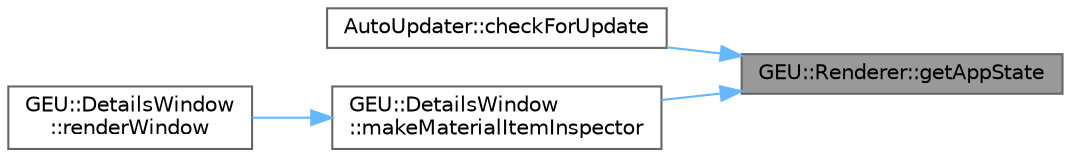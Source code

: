 digraph "GEU::Renderer::getAppState"
{
 // LATEX_PDF_SIZE
  bgcolor="transparent";
  edge [fontname=Helvetica,fontsize=10,labelfontname=Helvetica,labelfontsize=10];
  node [fontname=Helvetica,fontsize=10,shape=box,height=0.2,width=0.4];
  rankdir="RL";
  Node1 [id="Node000001",label="GEU::Renderer::getAppState",height=0.2,width=0.4,color="gray40", fillcolor="grey60", style="filled", fontcolor="black",tooltip=" "];
  Node1 -> Node2 [id="edge1_Node000001_Node000002",dir="back",color="steelblue1",style="solid",tooltip=" "];
  Node2 [id="Node000002",label="AutoUpdater::checkForUpdate",height=0.2,width=0.4,color="grey40", fillcolor="white", style="filled",URL="$da/d03/class_auto_updater.html#addbef684fb89817493a5bbc81c8ef36a",tooltip="Check for updates in the NAS server."];
  Node1 -> Node3 [id="edge2_Node000001_Node000003",dir="back",color="steelblue1",style="solid",tooltip=" "];
  Node3 [id="Node000003",label="GEU::DetailsWindow\l::makeMaterialItemInspector",height=0.2,width=0.4,color="grey40", fillcolor="white", style="filled",URL="$db/d00/class_g_e_u_1_1_details_window.html#addd0dc775ee807e26a5936815ad411b8",tooltip=" "];
  Node3 -> Node4 [id="edge3_Node000003_Node000004",dir="back",color="steelblue1",style="solid",tooltip=" "];
  Node4 [id="Node000004",label="GEU::DetailsWindow\l::renderWindow",height=0.2,width=0.4,color="grey40", fillcolor="white", style="filled",URL="$db/d00/class_g_e_u_1_1_details_window.html#a6666ec761cc5cd8a57220823b8e7daa6",tooltip="Renders the window and contents."];
}
